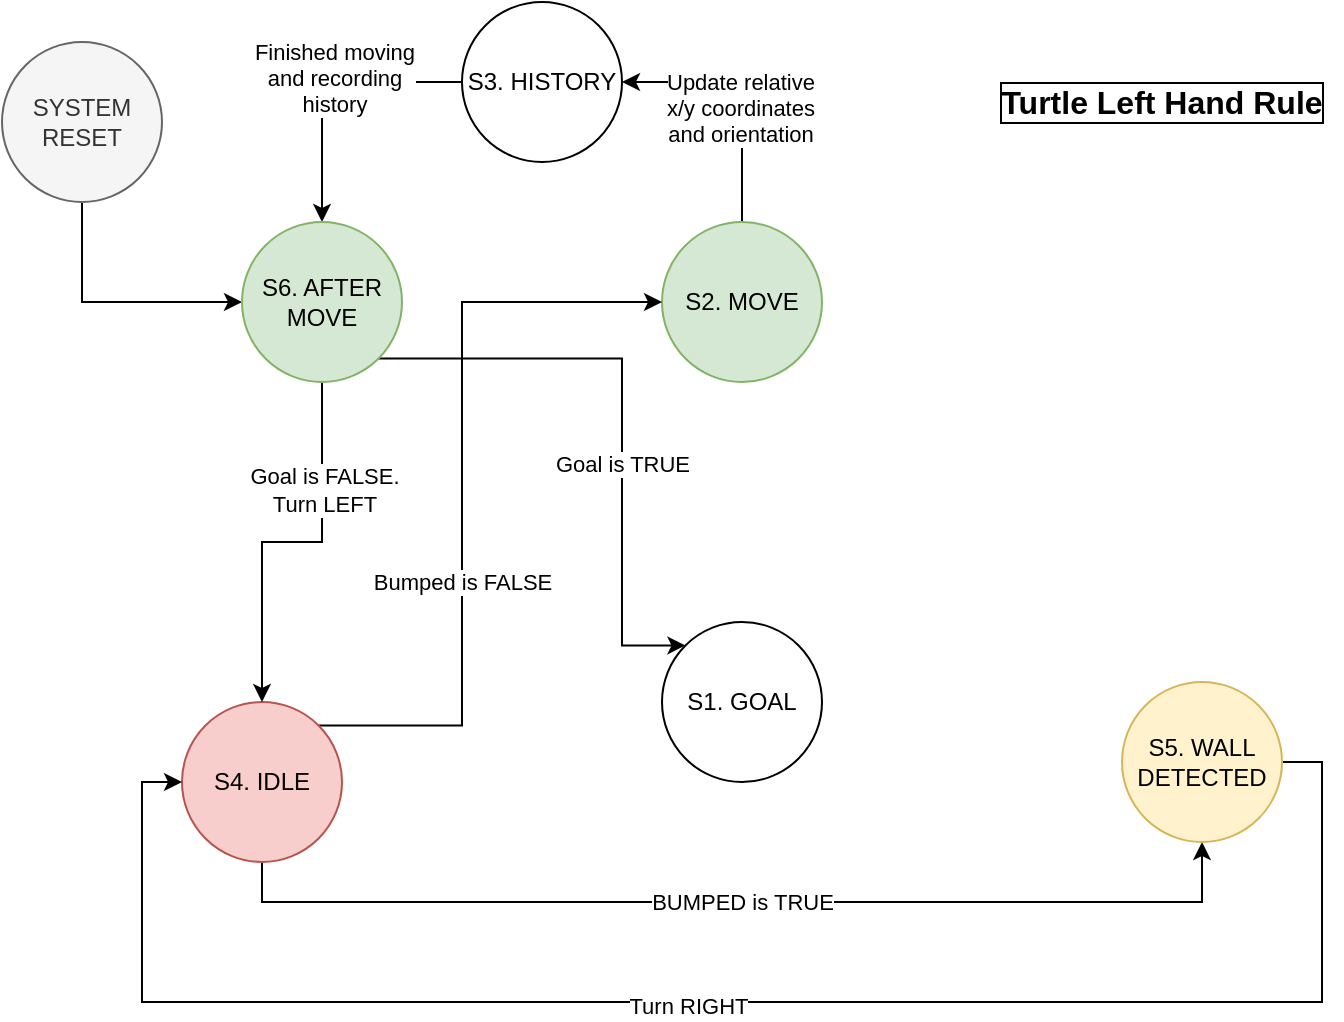 <mxfile version="14.5.3" type="device"><diagram id="aHSgOI9r2GHl0rm-92Xb" name="Page-1"><mxGraphModel dx="1038" dy="547" grid="1" gridSize="10" guides="1" tooltips="1" connect="1" arrows="1" fold="1" page="1" pageScale="1" pageWidth="850" pageHeight="1100" math="0" shadow="0"><root><mxCell id="0"/><mxCell id="1" parent="0"/><mxCell id="olofbbYZ_YuQTGDBSOmf-1" value="S1. GOAL" style="ellipse;whiteSpace=wrap;html=1;aspect=fixed;fontFamily=Helvetica;fontSize=12;" parent="1" vertex="1"><mxGeometry x="400" y="320" width="80" height="80" as="geometry"/></mxCell><mxCell id="zPelpRDGCSPVwX3DVP8J-24" style="edgeStyle=orthogonalEdgeStyle;rounded=0;orthogonalLoop=1;jettySize=auto;html=1;exitX=0.5;exitY=0;exitDx=0;exitDy=0;entryX=1;entryY=0.5;entryDx=0;entryDy=0;" parent="1" source="olofbbYZ_YuQTGDBSOmf-5" target="olofbbYZ_YuQTGDBSOmf-6" edge="1"><mxGeometry relative="1" as="geometry"/></mxCell><mxCell id="zPelpRDGCSPVwX3DVP8J-25" value="&lt;div&gt;Update relative&lt;/div&gt;&lt;div&gt;x/y coordinates&lt;/div&gt;&lt;div&gt;and orientation&lt;br&gt;&lt;/div&gt;" style="edgeLabel;html=1;align=center;verticalAlign=middle;resizable=0;points=[];" parent="zPelpRDGCSPVwX3DVP8J-24" vertex="1" connectable="0"><mxGeometry x="-0.123" y="1" relative="1" as="geometry"><mxPoint as="offset"/></mxGeometry></mxCell><mxCell id="olofbbYZ_YuQTGDBSOmf-5" value="S2. MOVE" style="ellipse;whiteSpace=wrap;html=1;aspect=fixed;fontFamily=Helvetica;fontSize=12;fillColor=#d5e8d4;strokeColor=#82b366;" parent="1" vertex="1"><mxGeometry x="400" y="120" width="80" height="80" as="geometry"/></mxCell><mxCell id="zPelpRDGCSPVwX3DVP8J-26" style="edgeStyle=orthogonalEdgeStyle;rounded=0;orthogonalLoop=1;jettySize=auto;html=1;exitX=0;exitY=0.5;exitDx=0;exitDy=0;entryX=0.5;entryY=0;entryDx=0;entryDy=0;" parent="1" source="olofbbYZ_YuQTGDBSOmf-6" target="zPelpRDGCSPVwX3DVP8J-1" edge="1"><mxGeometry relative="1" as="geometry"/></mxCell><mxCell id="zPelpRDGCSPVwX3DVP8J-27" value="&lt;div&gt;Finished moving &lt;br&gt;&lt;/div&gt;&lt;div&gt;and recording&lt;/div&gt;&lt;div&gt;history&lt;br&gt;&lt;/div&gt;" style="edgeLabel;html=1;align=center;verticalAlign=middle;resizable=0;points=[];" parent="zPelpRDGCSPVwX3DVP8J-26" vertex="1" connectable="0"><mxGeometry x="-0.086" y="-2" relative="1" as="geometry"><mxPoint as="offset"/></mxGeometry></mxCell><mxCell id="olofbbYZ_YuQTGDBSOmf-6" value="S3. HISTORY" style="ellipse;whiteSpace=wrap;html=1;aspect=fixed;fontFamily=Helvetica;fontSize=12;" parent="1" vertex="1"><mxGeometry x="300" y="10" width="80" height="80" as="geometry"/></mxCell><mxCell id="zPelpRDGCSPVwX3DVP8J-4" style="edgeStyle=orthogonalEdgeStyle;rounded=0;orthogonalLoop=1;jettySize=auto;html=1;exitX=0.5;exitY=1;exitDx=0;exitDy=0;entryX=0;entryY=0.5;entryDx=0;entryDy=0;" parent="1" source="0888pbd5UeaPpPgB9TeO-7" target="zPelpRDGCSPVwX3DVP8J-1" edge="1"><mxGeometry relative="1" as="geometry"/></mxCell><mxCell id="0888pbd5UeaPpPgB9TeO-7" value="SYSTEM RESET" style="ellipse;whiteSpace=wrap;html=1;aspect=fixed;fontFamily=Helvetica;fontSize=12;fillColor=#f5f5f5;strokeColor=#666666;fontColor=#333333;" parent="1" vertex="1"><mxGeometry x="70" y="30" width="80" height="80" as="geometry"/></mxCell><mxCell id="zPelpRDGCSPVwX3DVP8J-7" style="edgeStyle=orthogonalEdgeStyle;rounded=0;orthogonalLoop=1;jettySize=auto;html=1;exitX=0.5;exitY=1;exitDx=0;exitDy=0;entryX=0.5;entryY=1;entryDx=0;entryDy=0;" parent="1" source="_lUCMN6xBo_c_YSRk9CB-4" target="_lUCMN6xBo_c_YSRk9CB-5" edge="1"><mxGeometry relative="1" as="geometry"/></mxCell><mxCell id="zPelpRDGCSPVwX3DVP8J-8" value="&lt;div&gt;BUMPED is TRUE&lt;/div&gt;" style="edgeLabel;html=1;align=center;verticalAlign=middle;resizable=0;points=[];" parent="zPelpRDGCSPVwX3DVP8J-7" vertex="1" connectable="0"><mxGeometry x="-0.227" relative="1" as="geometry"><mxPoint x="59" as="offset"/></mxGeometry></mxCell><mxCell id="zPelpRDGCSPVwX3DVP8J-22" style="edgeStyle=orthogonalEdgeStyle;rounded=0;orthogonalLoop=1;jettySize=auto;html=1;exitX=1;exitY=0;exitDx=0;exitDy=0;entryX=0;entryY=0.5;entryDx=0;entryDy=0;" parent="1" source="_lUCMN6xBo_c_YSRk9CB-4" target="olofbbYZ_YuQTGDBSOmf-5" edge="1"><mxGeometry relative="1" as="geometry"><Array as="points"><mxPoint x="300" y="372"/><mxPoint x="300" y="160"/></Array></mxGeometry></mxCell><mxCell id="zPelpRDGCSPVwX3DVP8J-23" value="Bumped is FALSE" style="edgeLabel;html=1;align=center;verticalAlign=middle;resizable=0;points=[];" parent="zPelpRDGCSPVwX3DVP8J-22" vertex="1" connectable="0"><mxGeometry x="0.228" y="-2" relative="1" as="geometry"><mxPoint x="-2" y="91.58" as="offset"/></mxGeometry></mxCell><mxCell id="_lUCMN6xBo_c_YSRk9CB-4" value="S4. IDLE" style="ellipse;whiteSpace=wrap;html=1;aspect=fixed;fontFamily=Helvetica;fontSize=12;fillColor=#f8cecc;strokeColor=#b85450;" parent="1" vertex="1"><mxGeometry x="160" y="360" width="80" height="80" as="geometry"/></mxCell><mxCell id="zPelpRDGCSPVwX3DVP8J-20" style="edgeStyle=orthogonalEdgeStyle;rounded=0;orthogonalLoop=1;jettySize=auto;html=1;exitX=1;exitY=0.5;exitDx=0;exitDy=0;entryX=0;entryY=0.5;entryDx=0;entryDy=0;" parent="1" source="_lUCMN6xBo_c_YSRk9CB-5" target="_lUCMN6xBo_c_YSRk9CB-4" edge="1"><mxGeometry relative="1" as="geometry"><Array as="points"><mxPoint x="730" y="390"/><mxPoint x="730" y="510"/><mxPoint x="140" y="510"/><mxPoint x="140" y="400"/></Array></mxGeometry></mxCell><mxCell id="zPelpRDGCSPVwX3DVP8J-21" value="Turn RIGHT" style="edgeLabel;html=1;align=center;verticalAlign=middle;resizable=0;points=[];" parent="zPelpRDGCSPVwX3DVP8J-20" vertex="1" connectable="0"><mxGeometry x="0.063" y="2" relative="1" as="geometry"><mxPoint as="offset"/></mxGeometry></mxCell><mxCell id="_lUCMN6xBo_c_YSRk9CB-5" value="S5. WALL DETECTED" style="ellipse;whiteSpace=wrap;html=1;aspect=fixed;fontFamily=Helvetica;fontSize=12;fillColor=#fff2cc;strokeColor=#d6b656;" parent="1" vertex="1"><mxGeometry x="630" y="350" width="80" height="80" as="geometry"/></mxCell><mxCell id="zPelpRDGCSPVwX3DVP8J-5" style="edgeStyle=orthogonalEdgeStyle;rounded=0;orthogonalLoop=1;jettySize=auto;html=1;exitX=0.5;exitY=1;exitDx=0;exitDy=0;" parent="1" source="zPelpRDGCSPVwX3DVP8J-1" target="_lUCMN6xBo_c_YSRk9CB-4" edge="1"><mxGeometry relative="1" as="geometry"/></mxCell><mxCell id="zPelpRDGCSPVwX3DVP8J-6" value="&lt;div&gt;Goal is FALSE.&lt;/div&gt;&lt;div&gt;Turn LEFT&lt;br&gt;&lt;/div&gt;" style="edgeLabel;html=1;align=center;verticalAlign=middle;resizable=0;points=[];" parent="zPelpRDGCSPVwX3DVP8J-5" vertex="1" connectable="0"><mxGeometry x="-0.432" y="1" relative="1" as="geometry"><mxPoint as="offset"/></mxGeometry></mxCell><mxCell id="zPelpRDGCSPVwX3DVP8J-29" style="edgeStyle=orthogonalEdgeStyle;rounded=0;orthogonalLoop=1;jettySize=auto;html=1;exitX=1;exitY=1;exitDx=0;exitDy=0;entryX=0;entryY=0;entryDx=0;entryDy=0;" parent="1" source="zPelpRDGCSPVwX3DVP8J-1" target="olofbbYZ_YuQTGDBSOmf-1" edge="1"><mxGeometry relative="1" as="geometry"><Array as="points"><mxPoint x="380" y="188"/><mxPoint x="380" y="332"/></Array></mxGeometry></mxCell><mxCell id="zPelpRDGCSPVwX3DVP8J-30" value="Goal is TRUE" style="edgeLabel;html=1;align=center;verticalAlign=middle;resizable=0;points=[];" parent="zPelpRDGCSPVwX3DVP8J-29" vertex="1" connectable="0"><mxGeometry x="-0.02" y="-3" relative="1" as="geometry"><mxPoint x="3" y="28.42" as="offset"/></mxGeometry></mxCell><mxCell id="zPelpRDGCSPVwX3DVP8J-1" value="S6. AFTER MOVE" style="ellipse;whiteSpace=wrap;html=1;aspect=fixed;fillColor=#d5e8d4;strokeColor=#82b366;" parent="1" vertex="1"><mxGeometry x="190" y="120" width="80" height="80" as="geometry"/></mxCell><mxCell id="P0W5oW3_AaTdCJp61l3H-1" value="Turtle Left Hand Rule" style="text;html=1;strokeColor=none;fillColor=none;align=center;verticalAlign=middle;whiteSpace=wrap;rounded=0;fontSize=16;fontStyle=1;labelBorderColor=#000000;labelBackgroundColor=none;dashed=1;" vertex="1" parent="1"><mxGeometry x="560" y="50" width="180" height="20" as="geometry"/></mxCell></root></mxGraphModel></diagram></mxfile>